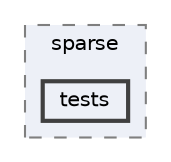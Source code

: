 digraph "/home/jam/Research/IRES-2025/dev/src/llm-scripts/testing/hypothesis-testing/hyp-env/lib/python3.12/site-packages/scipy/sparse/tests"
{
 // LATEX_PDF_SIZE
  bgcolor="transparent";
  edge [fontname=Helvetica,fontsize=10,labelfontname=Helvetica,labelfontsize=10];
  node [fontname=Helvetica,fontsize=10,shape=box,height=0.2,width=0.4];
  compound=true
  subgraph clusterdir_8617b9a4974da03497f27baadccb3c94 {
    graph [ bgcolor="#edf0f7", pencolor="grey50", label="sparse", fontname=Helvetica,fontsize=10 style="filled,dashed", URL="dir_8617b9a4974da03497f27baadccb3c94.html",tooltip=""]
  dir_6e54b82773677ee9dc4e4ddbb7d940f5 [label="tests", fillcolor="#edf0f7", color="grey25", style="filled,bold", URL="dir_6e54b82773677ee9dc4e4ddbb7d940f5.html",tooltip=""];
  }
}
